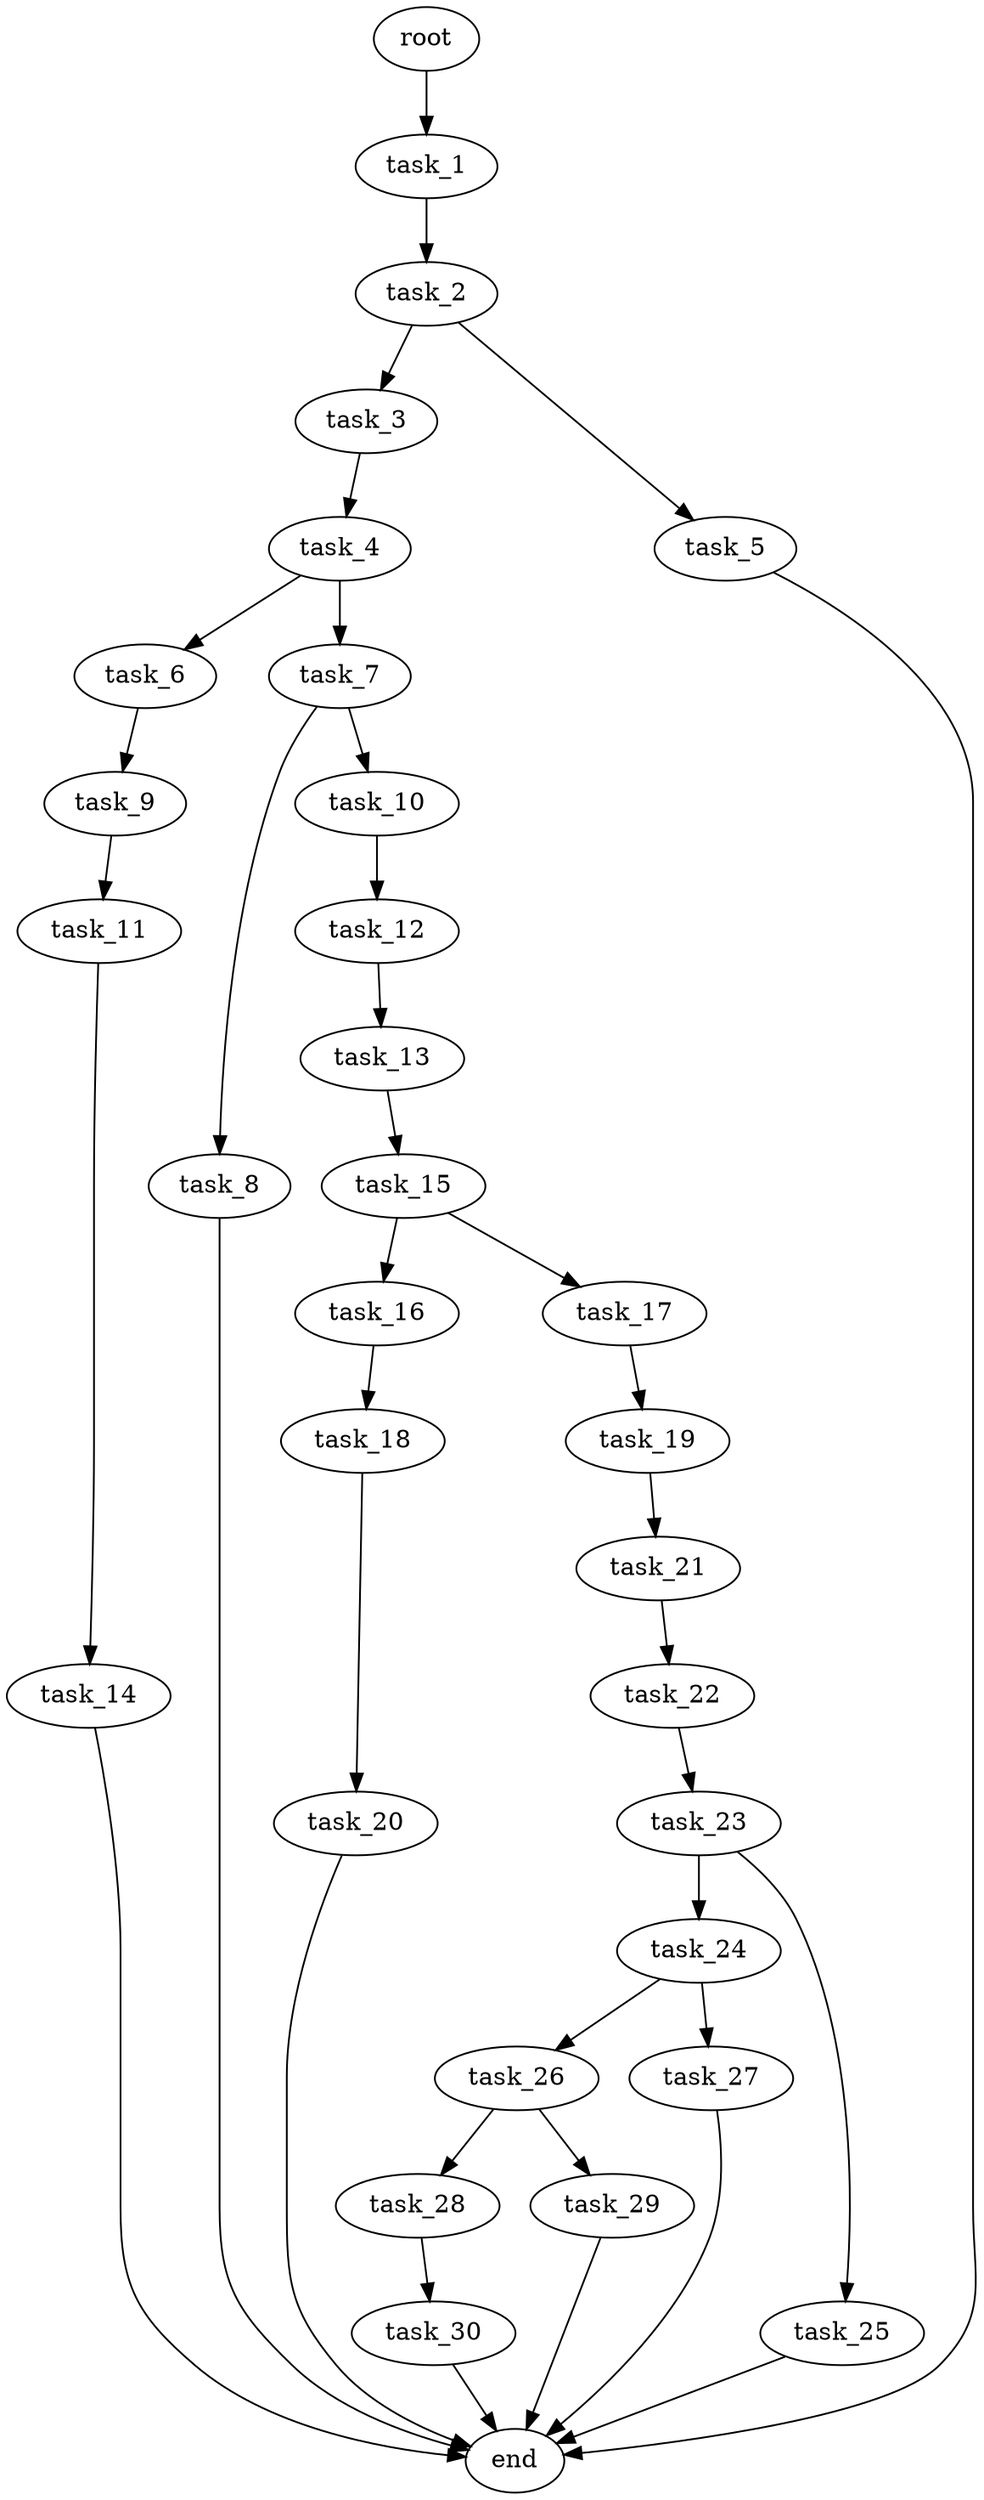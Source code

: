digraph G {
  root [size="0.000000e+00"];
  task_1 [size="5.051759e+10"];
  task_2 [size="6.354463e+10"];
  task_3 [size="1.239605e+10"];
  task_4 [size="3.066014e+09"];
  task_5 [size="3.725295e+10"];
  task_6 [size="5.940842e+10"];
  task_7 [size="1.776659e+10"];
  task_8 [size="8.704937e+10"];
  task_9 [size="5.869216e+10"];
  task_10 [size="3.498249e+10"];
  task_11 [size="1.635973e+10"];
  task_12 [size="8.945025e+10"];
  task_13 [size="7.489862e+10"];
  task_14 [size="6.888817e+10"];
  task_15 [size="2.851409e+10"];
  task_16 [size="3.866270e+10"];
  task_17 [size="1.629911e+10"];
  task_18 [size="5.723008e+10"];
  task_19 [size="9.649211e+10"];
  task_20 [size="8.571255e+10"];
  task_21 [size="6.474152e+10"];
  task_22 [size="6.777275e+10"];
  task_23 [size="2.691567e+10"];
  task_24 [size="4.095662e+10"];
  task_25 [size="2.015035e+09"];
  task_26 [size="7.803256e+10"];
  task_27 [size="7.675960e+10"];
  task_28 [size="8.997096e+08"];
  task_29 [size="9.115243e+10"];
  task_30 [size="6.474068e+10"];
  end [size="0.000000e+00"];

  root -> task_1 [size="1.000000e-12"];
  task_1 -> task_2 [size="6.354463e+08"];
  task_2 -> task_3 [size="1.239605e+08"];
  task_2 -> task_5 [size="3.725295e+08"];
  task_3 -> task_4 [size="3.066014e+07"];
  task_4 -> task_6 [size="5.940842e+08"];
  task_4 -> task_7 [size="1.776659e+08"];
  task_5 -> end [size="1.000000e-12"];
  task_6 -> task_9 [size="5.869216e+08"];
  task_7 -> task_8 [size="8.704937e+08"];
  task_7 -> task_10 [size="3.498249e+08"];
  task_8 -> end [size="1.000000e-12"];
  task_9 -> task_11 [size="1.635973e+08"];
  task_10 -> task_12 [size="8.945025e+08"];
  task_11 -> task_14 [size="6.888817e+08"];
  task_12 -> task_13 [size="7.489862e+08"];
  task_13 -> task_15 [size="2.851409e+08"];
  task_14 -> end [size="1.000000e-12"];
  task_15 -> task_16 [size="3.866270e+08"];
  task_15 -> task_17 [size="1.629911e+08"];
  task_16 -> task_18 [size="5.723008e+08"];
  task_17 -> task_19 [size="9.649211e+08"];
  task_18 -> task_20 [size="8.571255e+08"];
  task_19 -> task_21 [size="6.474152e+08"];
  task_20 -> end [size="1.000000e-12"];
  task_21 -> task_22 [size="6.777275e+08"];
  task_22 -> task_23 [size="2.691567e+08"];
  task_23 -> task_24 [size="4.095662e+08"];
  task_23 -> task_25 [size="2.015035e+07"];
  task_24 -> task_26 [size="7.803256e+08"];
  task_24 -> task_27 [size="7.675960e+08"];
  task_25 -> end [size="1.000000e-12"];
  task_26 -> task_28 [size="8.997096e+06"];
  task_26 -> task_29 [size="9.115243e+08"];
  task_27 -> end [size="1.000000e-12"];
  task_28 -> task_30 [size="6.474068e+08"];
  task_29 -> end [size="1.000000e-12"];
  task_30 -> end [size="1.000000e-12"];
}
